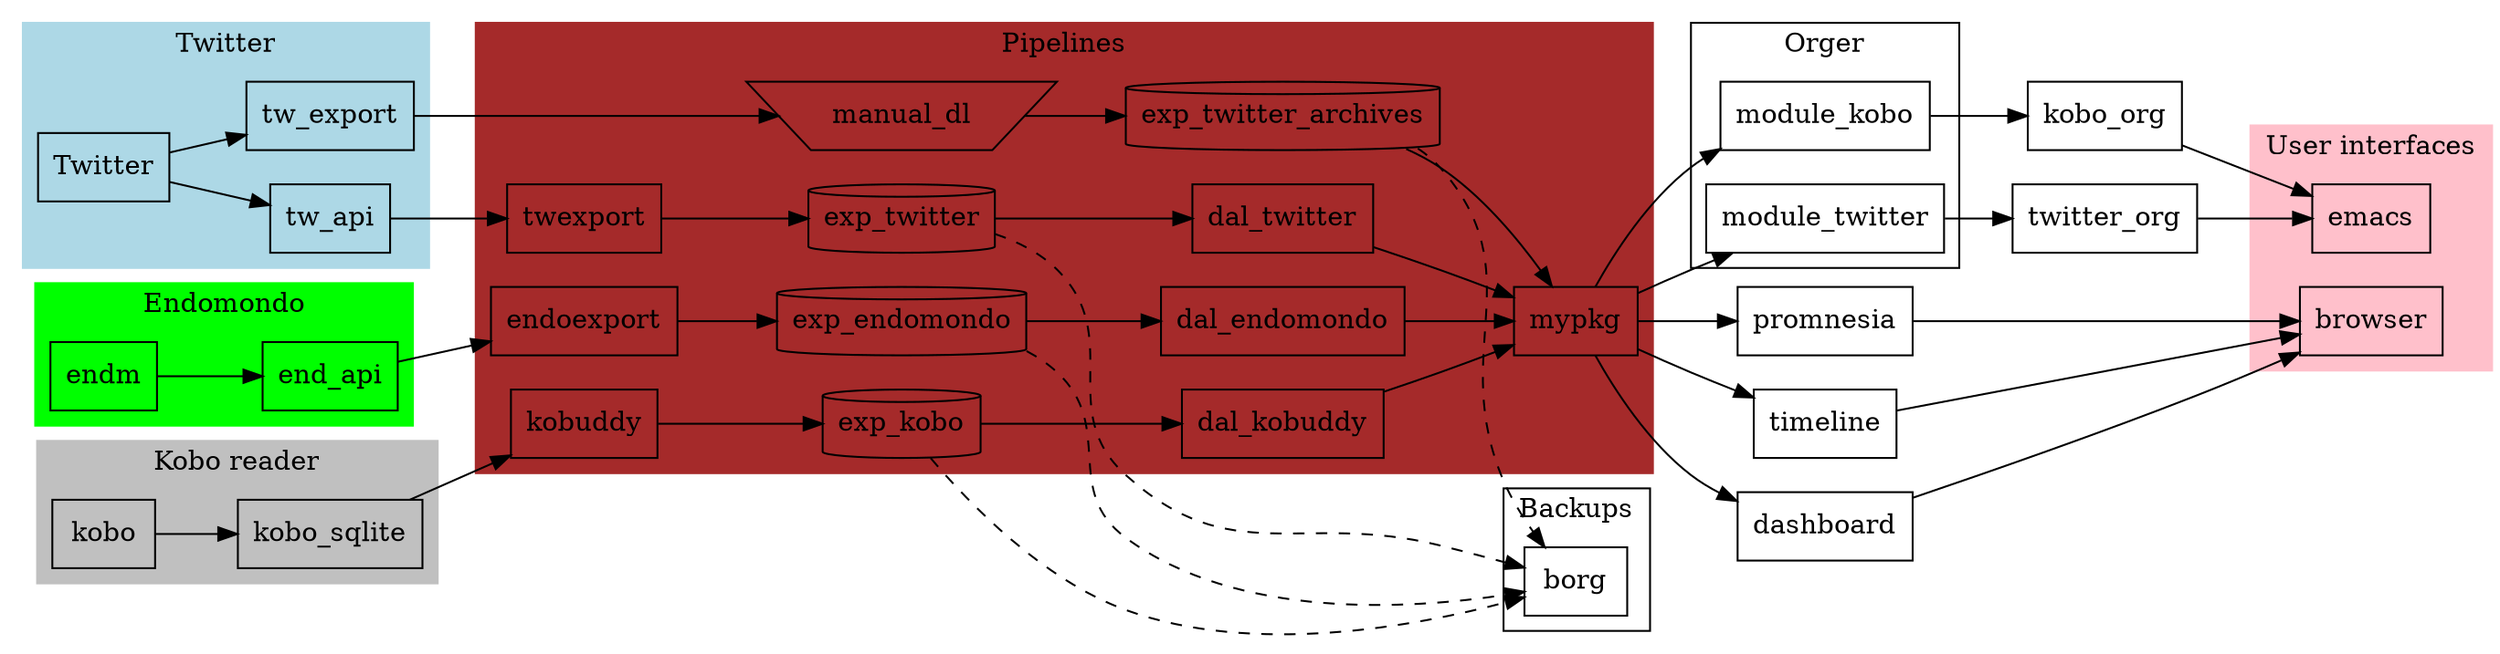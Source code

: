 # http://www.graphviz.org/content/cluster

digraph G {
  node [shape="box"];
  rankdir="LR";


subgraph cluster_twittercom {
	label="Twitter";
	style=filled;
	color=lightblue;
	// node [style=filled,color=white];

  tw [label = "Twitter"];
  tw_export;
  tw_api;
	// a0 -> a1 -> a2 -> a3;
}
tw -> tw_api;
tw -> tw_export;

subgraph cluster_endomondo {
	label="Endomondo";
  style=filled;
  color=green;
  endm;
  end_api;
	// node [style=filled];
	// b0 -> b1 -> b2 -> b3;
}
endm -> end_api;

# TODO indicate frequencies?

subgraph cluster_kobo {
  label="Kobo reader";
  style=filled;
  color=gray;
  kobo;
  kobo -> kobo_sqlite;
}


subgraph exports {
  node [shape=cylinder];

  exp_kobo;
  exp_twitter_archives;
  exp_twitter;
  exp_endomondo;
}



subgraph cluster_pipelines {
  label="Pipelines";
  style=filled;
  color=brown;

  twexport;
  endoexport;

  manual_dl[shape=invtrapezium];

  tw_export   -> manual_dl  -> exp_twitter_archives;
  tw_api      -> twexport   -> exp_twitter;
  end_api     -> endoexport -> exp_endomondo;
  kobo_sqlite -> kobuddy    -> exp_kobo;

  exp_twitter_archives           -> mypkg;
  exp_twitter   -> dal_twitter   -> mypkg;
  exp_endomondo -> dal_endomondo -> mypkg;
  exp_kobo      -> dal_kobuddy   -> mypkg;

}

# TODO distinguish manual and automatic nodes?
# TODO instead have twexport on edges? ultimately not that much difference..

# TODO position borg above

# TODO svg output with links
subgraph cluster_backups {
  label="Backups";
  borg;

  exp_kobo             -> borg [style=dashed];
  exp_twitter_archives -> borg [style=dashed];
  exp_twitter          -> borg [style=dashed];
  exp_endomondo        -> borg [style=dashed];
}

# TODO mark edges that use cachew?

subgraph cluster_orger {
  label=Orger;
  module_twitter;
  module_kobo;
}
mypkg -> module_twitter;
mypkg -> module_kobo;

module_twitter -> twitter_org;
module_kobo    -> kobo_org;

# TODO cloudmacs?
# TODO arctee

subgraph cluster_ui {
  label="User interfaces";
  style=filled;
  color=pink;

  emacs;
  browser;
}

mypkg -> timeline;
mypkg -> dashboard;
mypkg -> promnesia;


promnesia -> browser;
timeline  -> browser;
dashboard -> browser;


kobo_org    -> emacs;
twitter_org -> emacs;


// a1 -> b3;
// b2 -> a3;
// a3 -> a0;
// a3 -> end;
// b3 -> end;

// end [shape=Mdiamond];
}
